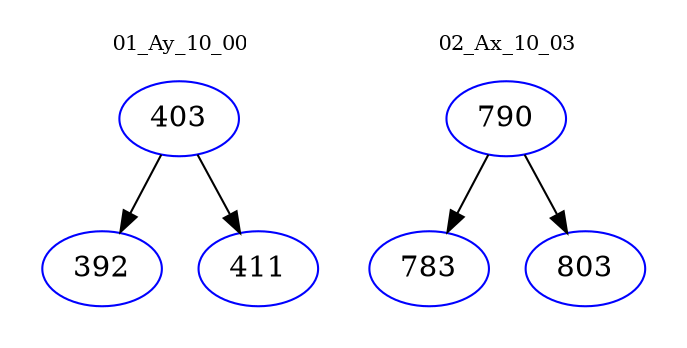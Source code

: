 digraph{
subgraph cluster_0 {
color = white
label = "01_Ay_10_00";
fontsize=10;
T0_403 [label="403", color="blue"]
T0_403 -> T0_392 [color="black"]
T0_392 [label="392", color="blue"]
T0_403 -> T0_411 [color="black"]
T0_411 [label="411", color="blue"]
}
subgraph cluster_1 {
color = white
label = "02_Ax_10_03";
fontsize=10;
T1_790 [label="790", color="blue"]
T1_790 -> T1_783 [color="black"]
T1_783 [label="783", color="blue"]
T1_790 -> T1_803 [color="black"]
T1_803 [label="803", color="blue"]
}
}
